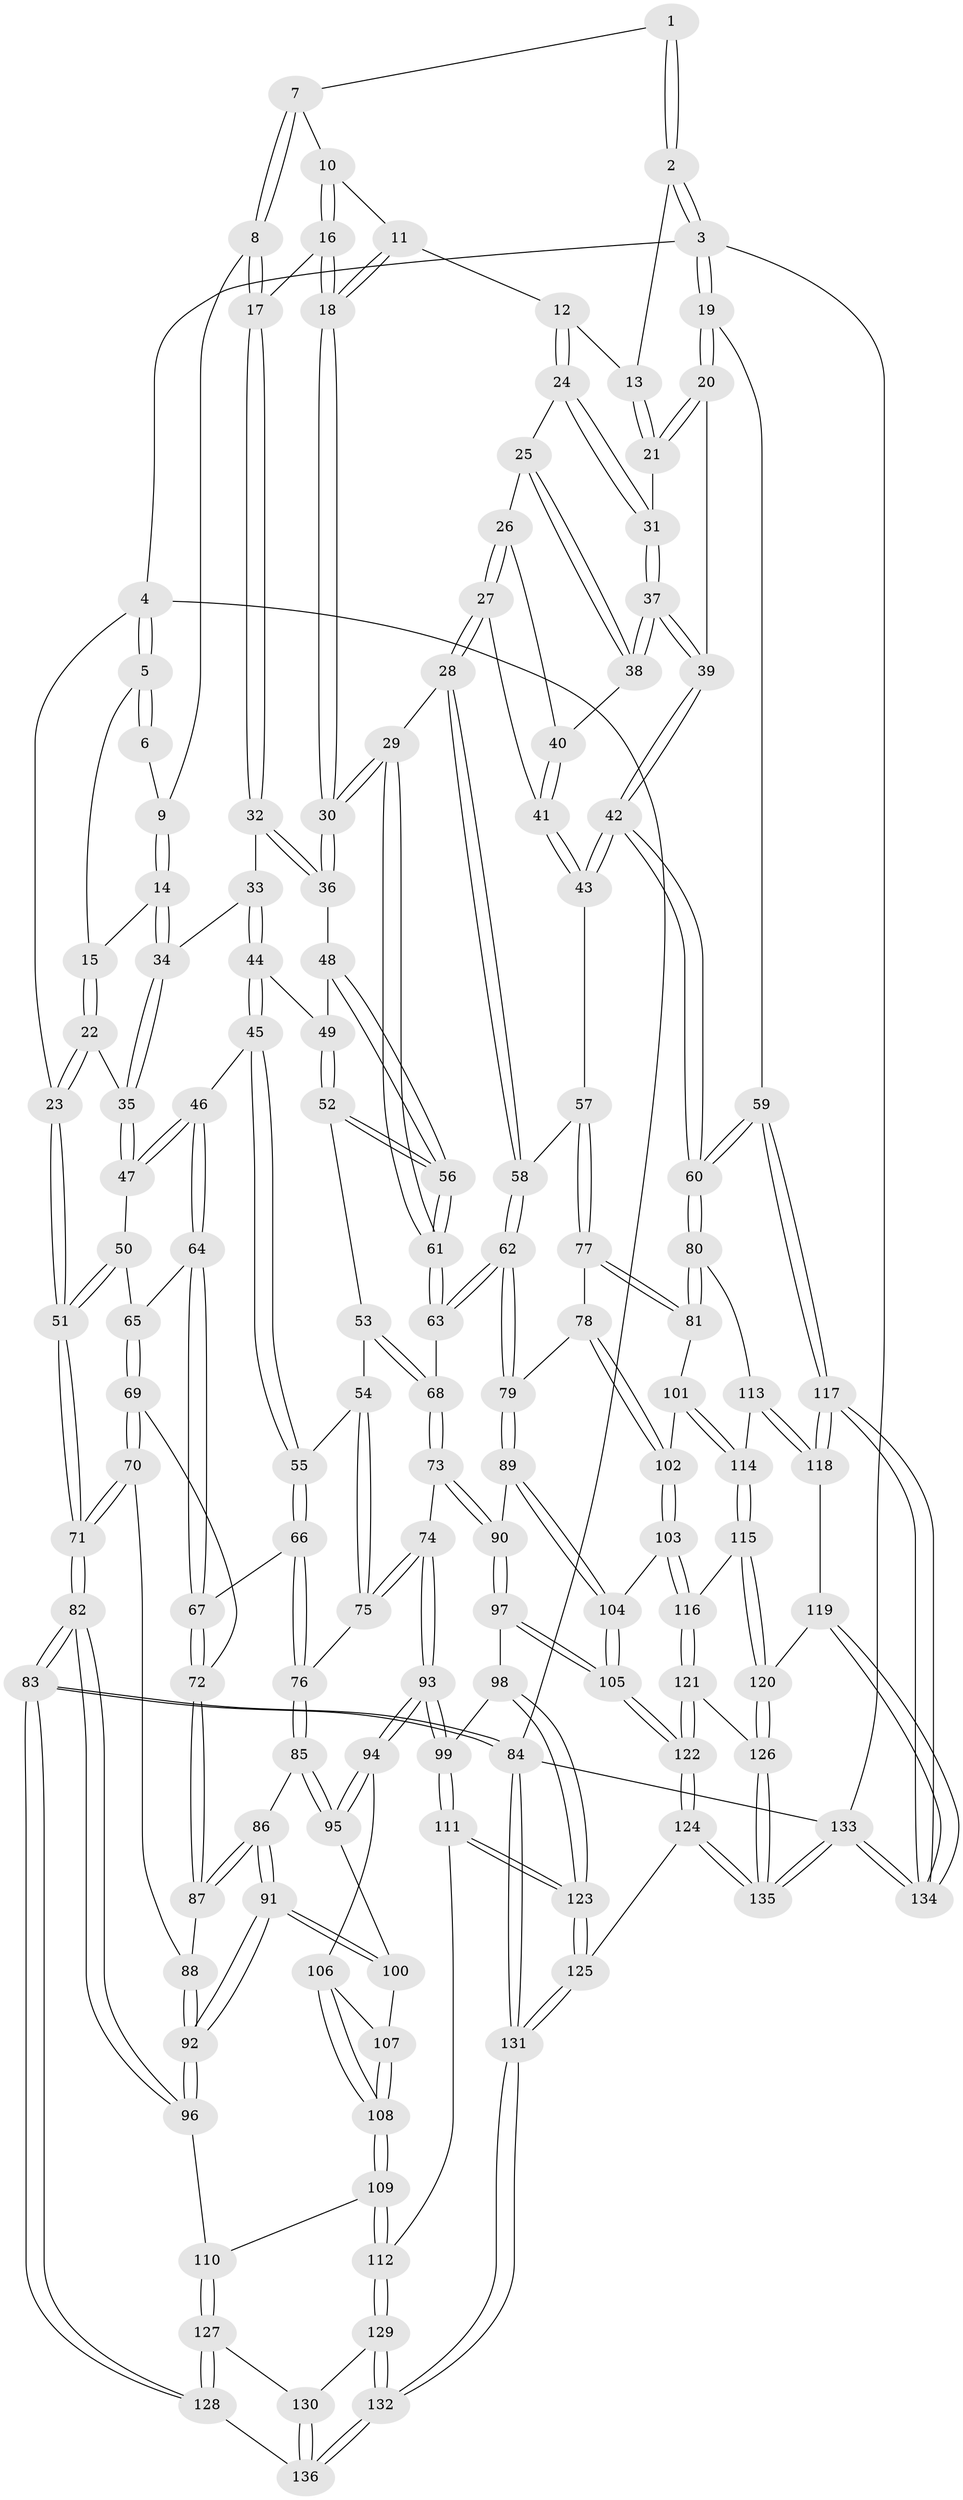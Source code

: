 // Generated by graph-tools (version 1.1) at 2025/50/03/09/25 03:50:59]
// undirected, 136 vertices, 337 edges
graph export_dot {
graph [start="1"]
  node [color=gray90,style=filled];
  1 [pos="+0.5672221480964917+0"];
  2 [pos="+1+0"];
  3 [pos="+1+0"];
  4 [pos="+0+0"];
  5 [pos="+0+0"];
  6 [pos="+0.2946702775233607+0"];
  7 [pos="+0.5775473730537156+0.001956921658750034"];
  8 [pos="+0.42811511850841777+0.11449802523081912"];
  9 [pos="+0.3341930846633431+0"];
  10 [pos="+0.6120824452252833+0.051477390778500436"];
  11 [pos="+0.6585666073623089+0.09318584046788128"];
  12 [pos="+0.7937803004803866+0.08373223303807455"];
  13 [pos="+0.9244584089111482+0"];
  14 [pos="+0.23576728398126892+0.14626631817710037"];
  15 [pos="+0.21269075467194481+0.129467621060451"];
  16 [pos="+0.5014376903269194+0.17074906827815636"];
  17 [pos="+0.4281878670016205+0.11580493443936829"];
  18 [pos="+0.5813640706213936+0.2690134109419445"];
  19 [pos="+1+0.3100981612790004"];
  20 [pos="+1+0.248418036722974"];
  21 [pos="+0.9478122514910078+0.22003561495382637"];
  22 [pos="+0.04193455651543058+0.14548882670200003"];
  23 [pos="+0+0"];
  24 [pos="+0.7928199500921147+0.14152227528829253"];
  25 [pos="+0.7827372056966996+0.1736864539159703"];
  26 [pos="+0.7152338252647166+0.2473821690682597"];
  27 [pos="+0.6670437766236609+0.289285183538045"];
  28 [pos="+0.604030002855534+0.29544417884054275"];
  29 [pos="+0.5945278312664123+0.2919434742939366"];
  30 [pos="+0.5836543203212913+0.28117133523282073"];
  31 [pos="+0.9096660485053294+0.24064501030459942"];
  32 [pos="+0.3423945735601881+0.2113765353194715"];
  33 [pos="+0.31892045705442634+0.23106119919960486"];
  34 [pos="+0.25594495890475166+0.215638543101554"];
  35 [pos="+0.15533454019228324+0.2784986178989931"];
  36 [pos="+0.5719109026990341+0.2840708244039949"];
  37 [pos="+0.8805946764551363+0.2883139937056221"];
  38 [pos="+0.8332314803574408+0.2806840682984555"];
  39 [pos="+0.9049781335958611+0.347371862768225"];
  40 [pos="+0.8265041983023516+0.28547489399967574"];
  41 [pos="+0.7664280536675877+0.34478491044229165"];
  42 [pos="+0.9331104918803436+0.4930663739091168"];
  43 [pos="+0.8153135485699423+0.4491533575846733"];
  44 [pos="+0.3518335558148753+0.3044924766838881"];
  45 [pos="+0.2749106734857749+0.414685171760241"];
  46 [pos="+0.22128090656318825+0.4053345146237697"];
  47 [pos="+0.1363871506386002+0.33146674577875496"];
  48 [pos="+0.4465867968847305+0.32931033609673543"];
  49 [pos="+0.3931804222021345+0.32733492818328697"];
  50 [pos="+0.10554511070749237+0.34978913338909273"];
  51 [pos="+0+0.44443628619603"];
  52 [pos="+0.3923288468215951+0.4300992914210339"];
  53 [pos="+0.36939078581233875+0.44942891072485325"];
  54 [pos="+0.35983570482729127+0.454379892748783"];
  55 [pos="+0.29756833073227895+0.44735165536844407"];
  56 [pos="+0.46494794028978226+0.44576403248361485"];
  57 [pos="+0.7126078784122232+0.4747264275965985"];
  58 [pos="+0.6082840322006042+0.3051291312844705"];
  59 [pos="+1+0.5825842209954009"];
  60 [pos="+1+0.5584347600189332"];
  61 [pos="+0.5119169582669978+0.4874866291475995"];
  62 [pos="+0.624742159949404+0.5494562082443412"];
  63 [pos="+0.5136335030849274+0.4978296898100495"];
  64 [pos="+0.19981962322542965+0.4580341715008374"];
  65 [pos="+0.13276201281813232+0.4743029105745884"];
  66 [pos="+0.2830070069636924+0.525699044303372"];
  67 [pos="+0.1992516140455552+0.47019987943754127"];
  68 [pos="+0.4731710392920614+0.5327479827008844"];
  69 [pos="+0.12692418826971835+0.4959713644538882"];
  70 [pos="+0.0038967915517857297+0.5361516773416981"];
  71 [pos="+0+0.5264723448240887"];
  72 [pos="+0.18396468641047634+0.5368136884323702"];
  73 [pos="+0.4416514786229953+0.5681997280083949"];
  74 [pos="+0.4252530742438818+0.5718263891205017"];
  75 [pos="+0.38912763599913747+0.5563154831652118"];
  76 [pos="+0.28020729093383634+0.561392504795328"];
  77 [pos="+0.6525627018051543+0.5393737168241096"];
  78 [pos="+0.6322267628525078+0.5492496304219743"];
  79 [pos="+0.6256157057673386+0.5500582995851607"];
  80 [pos="+0.9286194849559569+0.6015434760292666"];
  81 [pos="+0.8370920527546172+0.6306100891740775"];
  82 [pos="+0+0.6559825039246173"];
  83 [pos="+0+1"];
  84 [pos="+0+1"];
  85 [pos="+0.27032207949710774+0.5718781465608915"];
  86 [pos="+0.25023385983940916+0.573080032768428"];
  87 [pos="+0.19078291669525252+0.5546167244651469"];
  88 [pos="+0.14365481248875586+0.5878158885673044"];
  89 [pos="+0.5851327300435267+0.6488761273449933"];
  90 [pos="+0.4976434193344152+0.6525191936391553"];
  91 [pos="+0.1857193707500302+0.6803545596459185"];
  92 [pos="+0.13581338589396755+0.6910562707388693"];
  93 [pos="+0.36329196079180376+0.6925170241467394"];
  94 [pos="+0.3365005476882317+0.6778350540463438"];
  95 [pos="+0.2932078301526894+0.634774957201446"];
  96 [pos="+0.07797544698949237+0.7483873966692999"];
  97 [pos="+0.446372767880042+0.7546443306769925"];
  98 [pos="+0.39996214741650354+0.7583748120120437"];
  99 [pos="+0.39031513608575247+0.7540768828551507"];
  100 [pos="+0.22785339848577296+0.6936345542512626"];
  101 [pos="+0.7624474789837107+0.6850325278684759"];
  102 [pos="+0.7304239897564095+0.6903612444217614"];
  103 [pos="+0.6508911203989007+0.7515952625680645"];
  104 [pos="+0.6183842348541428+0.7423481797817154"];
  105 [pos="+0.5279833118958702+0.7961122523104339"];
  106 [pos="+0.31028641971564713+0.6909207489594016"];
  107 [pos="+0.22873678862220104+0.6948796318151392"];
  108 [pos="+0.24858074891388804+0.7273117056130928"];
  109 [pos="+0.2560757997060452+0.7946282766854107"];
  110 [pos="+0.08116435106568419+0.7529291387592202"];
  111 [pos="+0.27896189685178135+0.8082410879303532"];
  112 [pos="+0.2707947169326853+0.8084144938304136"];
  113 [pos="+0.8501461364416126+0.7575850668271851"];
  114 [pos="+0.7830265858174476+0.7599383970566245"];
  115 [pos="+0.7815549262276272+0.7745153715442116"];
  116 [pos="+0.6763094941428+0.798089281076967"];
  117 [pos="+1+0.608108814761653"];
  118 [pos="+0.8444199707828026+0.8275620227757116"];
  119 [pos="+0.8362393550205515+0.8458681887270948"];
  120 [pos="+0.8122703397046928+0.8491799165151501"];
  121 [pos="+0.6982549106448023+0.8749916359514679"];
  122 [pos="+0.544985095323329+1"];
  123 [pos="+0.40530893255355+1"];
  124 [pos="+0.4704737944459749+1"];
  125 [pos="+0.4462787226765511+1"];
  126 [pos="+0.7562956131601973+0.8874171573628121"];
  127 [pos="+0.10112278117364379+0.842575221390318"];
  128 [pos="+0.019138824372424236+0.965288296748189"];
  129 [pos="+0.23455992814383386+0.8680938768254892"];
  130 [pos="+0.13926973305024562+0.8722648869993056"];
  131 [pos="+0.3390347905606037+1"];
  132 [pos="+0.27133853474816017+1"];
  133 [pos="+1+1"];
  134 [pos="+1+1"];
  135 [pos="+0.9488968868906068+1"];
  136 [pos="+0.15740600309317807+0.9498469944732926"];
  1 -- 2;
  1 -- 2;
  1 -- 7;
  2 -- 3;
  2 -- 3;
  2 -- 13;
  3 -- 4;
  3 -- 19;
  3 -- 19;
  3 -- 133;
  4 -- 5;
  4 -- 5;
  4 -- 23;
  4 -- 84;
  5 -- 6;
  5 -- 6;
  5 -- 15;
  6 -- 9;
  7 -- 8;
  7 -- 8;
  7 -- 10;
  8 -- 9;
  8 -- 17;
  8 -- 17;
  9 -- 14;
  9 -- 14;
  10 -- 11;
  10 -- 16;
  10 -- 16;
  11 -- 12;
  11 -- 18;
  11 -- 18;
  12 -- 13;
  12 -- 24;
  12 -- 24;
  13 -- 21;
  13 -- 21;
  14 -- 15;
  14 -- 34;
  14 -- 34;
  15 -- 22;
  15 -- 22;
  16 -- 17;
  16 -- 18;
  16 -- 18;
  17 -- 32;
  17 -- 32;
  18 -- 30;
  18 -- 30;
  19 -- 20;
  19 -- 20;
  19 -- 59;
  20 -- 21;
  20 -- 21;
  20 -- 39;
  21 -- 31;
  22 -- 23;
  22 -- 23;
  22 -- 35;
  23 -- 51;
  23 -- 51;
  24 -- 25;
  24 -- 31;
  24 -- 31;
  25 -- 26;
  25 -- 38;
  25 -- 38;
  26 -- 27;
  26 -- 27;
  26 -- 40;
  27 -- 28;
  27 -- 28;
  27 -- 41;
  28 -- 29;
  28 -- 58;
  28 -- 58;
  29 -- 30;
  29 -- 30;
  29 -- 61;
  29 -- 61;
  30 -- 36;
  30 -- 36;
  31 -- 37;
  31 -- 37;
  32 -- 33;
  32 -- 36;
  32 -- 36;
  33 -- 34;
  33 -- 44;
  33 -- 44;
  34 -- 35;
  34 -- 35;
  35 -- 47;
  35 -- 47;
  36 -- 48;
  37 -- 38;
  37 -- 38;
  37 -- 39;
  37 -- 39;
  38 -- 40;
  39 -- 42;
  39 -- 42;
  40 -- 41;
  40 -- 41;
  41 -- 43;
  41 -- 43;
  42 -- 43;
  42 -- 43;
  42 -- 60;
  42 -- 60;
  43 -- 57;
  44 -- 45;
  44 -- 45;
  44 -- 49;
  45 -- 46;
  45 -- 55;
  45 -- 55;
  46 -- 47;
  46 -- 47;
  46 -- 64;
  46 -- 64;
  47 -- 50;
  48 -- 49;
  48 -- 56;
  48 -- 56;
  49 -- 52;
  49 -- 52;
  50 -- 51;
  50 -- 51;
  50 -- 65;
  51 -- 71;
  51 -- 71;
  52 -- 53;
  52 -- 56;
  52 -- 56;
  53 -- 54;
  53 -- 68;
  53 -- 68;
  54 -- 55;
  54 -- 75;
  54 -- 75;
  55 -- 66;
  55 -- 66;
  56 -- 61;
  56 -- 61;
  57 -- 58;
  57 -- 77;
  57 -- 77;
  58 -- 62;
  58 -- 62;
  59 -- 60;
  59 -- 60;
  59 -- 117;
  59 -- 117;
  60 -- 80;
  60 -- 80;
  61 -- 63;
  61 -- 63;
  62 -- 63;
  62 -- 63;
  62 -- 79;
  62 -- 79;
  63 -- 68;
  64 -- 65;
  64 -- 67;
  64 -- 67;
  65 -- 69;
  65 -- 69;
  66 -- 67;
  66 -- 76;
  66 -- 76;
  67 -- 72;
  67 -- 72;
  68 -- 73;
  68 -- 73;
  69 -- 70;
  69 -- 70;
  69 -- 72;
  70 -- 71;
  70 -- 71;
  70 -- 88;
  71 -- 82;
  71 -- 82;
  72 -- 87;
  72 -- 87;
  73 -- 74;
  73 -- 90;
  73 -- 90;
  74 -- 75;
  74 -- 75;
  74 -- 93;
  74 -- 93;
  75 -- 76;
  76 -- 85;
  76 -- 85;
  77 -- 78;
  77 -- 81;
  77 -- 81;
  78 -- 79;
  78 -- 102;
  78 -- 102;
  79 -- 89;
  79 -- 89;
  80 -- 81;
  80 -- 81;
  80 -- 113;
  81 -- 101;
  82 -- 83;
  82 -- 83;
  82 -- 96;
  82 -- 96;
  83 -- 84;
  83 -- 84;
  83 -- 128;
  83 -- 128;
  84 -- 131;
  84 -- 131;
  84 -- 133;
  85 -- 86;
  85 -- 95;
  85 -- 95;
  86 -- 87;
  86 -- 87;
  86 -- 91;
  86 -- 91;
  87 -- 88;
  88 -- 92;
  88 -- 92;
  89 -- 90;
  89 -- 104;
  89 -- 104;
  90 -- 97;
  90 -- 97;
  91 -- 92;
  91 -- 92;
  91 -- 100;
  91 -- 100;
  92 -- 96;
  92 -- 96;
  93 -- 94;
  93 -- 94;
  93 -- 99;
  93 -- 99;
  94 -- 95;
  94 -- 95;
  94 -- 106;
  95 -- 100;
  96 -- 110;
  97 -- 98;
  97 -- 105;
  97 -- 105;
  98 -- 99;
  98 -- 123;
  98 -- 123;
  99 -- 111;
  99 -- 111;
  100 -- 107;
  101 -- 102;
  101 -- 114;
  101 -- 114;
  102 -- 103;
  102 -- 103;
  103 -- 104;
  103 -- 116;
  103 -- 116;
  104 -- 105;
  104 -- 105;
  105 -- 122;
  105 -- 122;
  106 -- 107;
  106 -- 108;
  106 -- 108;
  107 -- 108;
  107 -- 108;
  108 -- 109;
  108 -- 109;
  109 -- 110;
  109 -- 112;
  109 -- 112;
  110 -- 127;
  110 -- 127;
  111 -- 112;
  111 -- 123;
  111 -- 123;
  112 -- 129;
  112 -- 129;
  113 -- 114;
  113 -- 118;
  113 -- 118;
  114 -- 115;
  114 -- 115;
  115 -- 116;
  115 -- 120;
  115 -- 120;
  116 -- 121;
  116 -- 121;
  117 -- 118;
  117 -- 118;
  117 -- 134;
  117 -- 134;
  118 -- 119;
  119 -- 120;
  119 -- 134;
  119 -- 134;
  120 -- 126;
  120 -- 126;
  121 -- 122;
  121 -- 122;
  121 -- 126;
  122 -- 124;
  122 -- 124;
  123 -- 125;
  123 -- 125;
  124 -- 125;
  124 -- 135;
  124 -- 135;
  125 -- 131;
  125 -- 131;
  126 -- 135;
  126 -- 135;
  127 -- 128;
  127 -- 128;
  127 -- 130;
  128 -- 136;
  129 -- 130;
  129 -- 132;
  129 -- 132;
  130 -- 136;
  130 -- 136;
  131 -- 132;
  131 -- 132;
  132 -- 136;
  132 -- 136;
  133 -- 134;
  133 -- 134;
  133 -- 135;
  133 -- 135;
}

